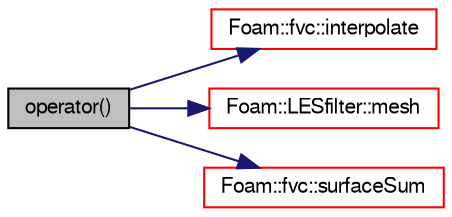 digraph "operator()"
{
  bgcolor="transparent";
  edge [fontname="FreeSans",fontsize="10",labelfontname="FreeSans",labelfontsize="10"];
  node [fontname="FreeSans",fontsize="10",shape=record];
  rankdir="LR";
  Node946 [label="operator()",height=0.2,width=0.4,color="black", fillcolor="grey75", style="filled", fontcolor="black"];
  Node946 -> Node947 [color="midnightblue",fontsize="10",style="solid",fontname="FreeSans"];
  Node947 [label="Foam::fvc::interpolate",height=0.2,width=0.4,color="red",URL="$a21134.html#addbc18784300dd0955a9bf79f8e2c43b"];
  Node946 -> Node950 [color="midnightblue",fontsize="10",style="solid",fontname="FreeSans"];
  Node950 [label="Foam::LESfilter::mesh",height=0.2,width=0.4,color="red",URL="$a31138.html#a470f06cfb9b6ee887cd85d63de275607",tooltip="Return mesh reference. "];
  Node946 -> Node952 [color="midnightblue",fontsize="10",style="solid",fontname="FreeSans"];
  Node952 [label="Foam::fvc::surfaceSum",height=0.2,width=0.4,color="red",URL="$a21134.html#aa0a1e3c4ec02aa6a37f517c4d5270046"];
}
